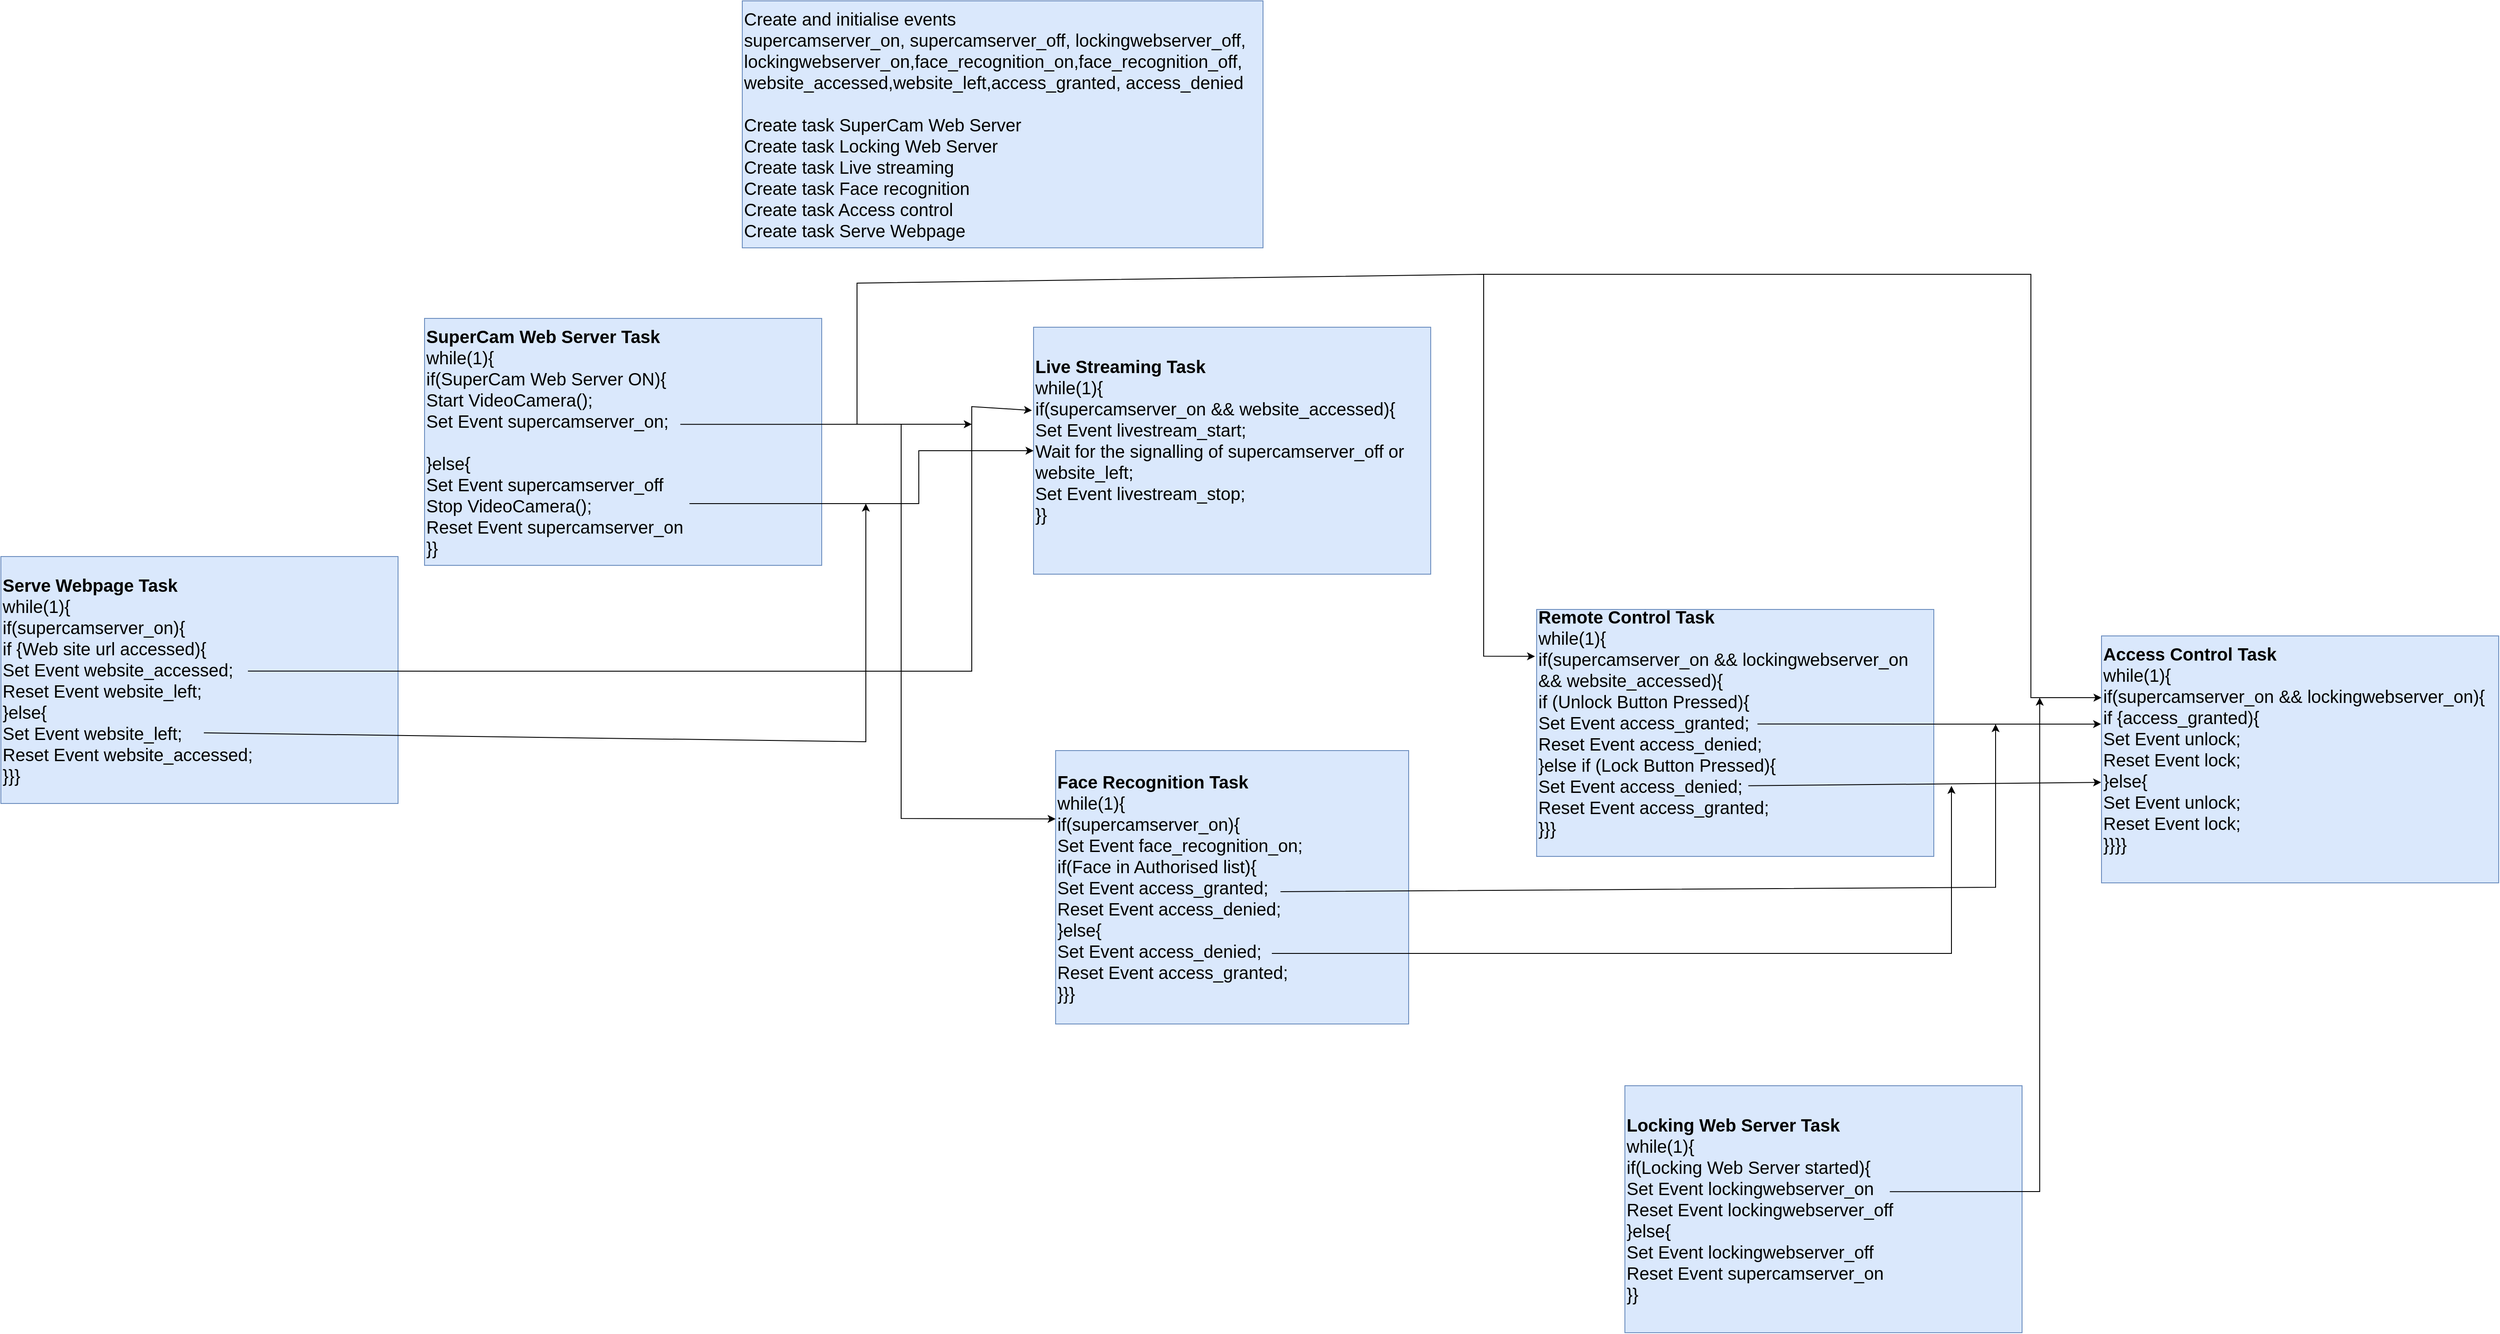 <mxfile version="24.3.1" type="device">
  <diagram name="Page-1" id="WGROJeagrMj4aEX8wjt0">
    <mxGraphModel dx="4490" dy="2008" grid="1" gridSize="10" guides="1" tooltips="1" connect="1" arrows="1" fold="1" page="1" pageScale="1" pageWidth="850" pageHeight="1100" math="0" shadow="0">
      <root>
        <mxCell id="0" />
        <mxCell id="1" parent="0" />
        <mxCell id="dvrzT7Kf8fO13AkYTZoA-1" value="&lt;div style=&quot;font-size: 20px;&quot;&gt;&lt;font style=&quot;font-size: 20px;&quot;&gt;Create and initialise events&lt;/font&gt;&lt;/div&gt;&lt;div style=&quot;font-size: 20px;&quot;&gt;&lt;font style=&quot;font-size: 20px;&quot;&gt;supercamserver_on, supercamserver_off, lockingwebserver_off,&lt;/font&gt;&lt;/div&gt;&lt;div style=&quot;font-size: 20px;&quot;&gt;&lt;font style=&quot;font-size: 20px;&quot;&gt;lockingwebserver_on,face_recognition_on,face_recognition_off,&lt;/font&gt;&lt;/div&gt;&lt;div style=&quot;font-size: 20px;&quot;&gt;&lt;font style=&quot;font-size: 20px;&quot;&gt;website_accessed,website_left,access_granted, access_denied&lt;/font&gt;&lt;/div&gt;&lt;div style=&quot;font-size: 20px;&quot;&gt;&lt;font style=&quot;font-size: 20px;&quot;&gt;&lt;br&gt;&lt;/font&gt;&lt;/div&gt;&lt;div style=&quot;font-size: 20px;&quot;&gt;&lt;font style=&quot;font-size: 20px;&quot;&gt;Create task SuperCam Web Server&lt;/font&gt;&lt;/div&gt;&lt;div style=&quot;font-size: 20px;&quot;&gt;&lt;font style=&quot;font-size: 20px;&quot;&gt;Create task Locking Web Server&lt;/font&gt;&lt;/div&gt;&lt;div style=&quot;font-size: 20px;&quot;&gt;&lt;font style=&quot;font-size: 20px;&quot;&gt;Create task Live streaming&lt;/font&gt;&lt;/div&gt;&lt;div style=&quot;font-size: 20px;&quot;&gt;&lt;font style=&quot;font-size: 20px;&quot;&gt;Create task Face recognition&lt;/font&gt;&lt;/div&gt;&lt;div style=&quot;font-size: 20px;&quot;&gt;&lt;font style=&quot;font-size: 20px;&quot;&gt;Create task Access control&lt;/font&gt;&lt;/div&gt;&lt;div style=&quot;font-size: 20px;&quot;&gt;&lt;font style=&quot;font-size: 20px;&quot;&gt;Create task Serve Webpage&lt;/font&gt;&lt;/div&gt;" style="rounded=0;whiteSpace=wrap;html=1;fillColor=#dae8fc;strokeColor=#6c8ebf;align=left;" vertex="1" parent="1">
          <mxGeometry x="140" y="10" width="590" height="280" as="geometry" />
        </mxCell>
        <mxCell id="dvrzT7Kf8fO13AkYTZoA-2" value="&lt;div style=&quot;font-size: 20px;&quot;&gt;&lt;div&gt;&lt;b&gt;SuperCam Web Server Task&lt;/b&gt;&lt;/div&gt;&lt;div&gt;while(1){&lt;/div&gt;&lt;div&gt;if(SuperCam Web Server ON){&lt;/div&gt;&lt;div&gt;Start VideoCamera();&lt;/div&gt;&lt;div&gt;Set Event supercamserver_on&lt;span style=&quot;background-color: initial;&quot;&gt;;&lt;/span&gt;&lt;/div&gt;&lt;div&gt;&lt;br&gt;&lt;/div&gt;&lt;div&gt;}else{&lt;/div&gt;&lt;div&gt;Set Event supercamserver_off&lt;/div&gt;&lt;div&gt;Stop VideoCamera();&lt;br&gt;&lt;/div&gt;&lt;div&gt;Reset Event supercamserver_on&lt;/div&gt;&lt;div style=&quot;&quot;&gt;}}&lt;/div&gt;&lt;/div&gt;" style="rounded=0;whiteSpace=wrap;html=1;fillColor=#dae8fc;strokeColor=#6c8ebf;align=left;" vertex="1" parent="1">
          <mxGeometry x="-220" y="370" width="450" height="280" as="geometry" />
        </mxCell>
        <mxCell id="dvrzT7Kf8fO13AkYTZoA-4" value="&lt;div style=&quot;&quot;&gt;&lt;div style=&quot;&quot;&gt;&lt;span style=&quot;font-size: 20px;&quot;&gt;&lt;b&gt;Locking Web Server Task&lt;/b&gt;&lt;/span&gt;&lt;/div&gt;&lt;div style=&quot;&quot;&gt;&lt;span style=&quot;font-size: 20px;&quot;&gt;while(1){&lt;/span&gt;&lt;/div&gt;&lt;div style=&quot;&quot;&gt;&lt;span style=&quot;font-size: 20px;&quot;&gt;if(Locking Web Server started){&lt;/span&gt;&lt;/div&gt;&lt;div style=&quot;&quot;&gt;&lt;span style=&quot;font-size: 20px;&quot;&gt;Set Event lockingwebserver_on&lt;/span&gt;&lt;/div&gt;&lt;div style=&quot;&quot;&gt;&lt;span style=&quot;font-size: 20px;&quot;&gt;Reset Event lockingwebserver_off&lt;/span&gt;&lt;/div&gt;&lt;div style=&quot;&quot;&gt;&lt;span style=&quot;font-size: 20px;&quot;&gt;}else{&lt;/span&gt;&lt;/div&gt;&lt;div style=&quot;&quot;&gt;&lt;span style=&quot;font-size: 20px;&quot;&gt;Set Event lockingwebserver_off&lt;/span&gt;&lt;/div&gt;&lt;div style=&quot;&quot;&gt;&lt;span style=&quot;font-size: 20px;&quot;&gt;Reset Event supercamserver_on&lt;/span&gt;&lt;/div&gt;&lt;div style=&quot;&quot;&gt;&lt;span style=&quot;font-size: 20px;&quot;&gt;}}&lt;/span&gt;&lt;/div&gt;&lt;/div&gt;" style="rounded=0;whiteSpace=wrap;html=1;fillColor=#dae8fc;strokeColor=#6c8ebf;align=left;" vertex="1" parent="1">
          <mxGeometry x="1140" y="1240" width="450" height="280" as="geometry" />
        </mxCell>
        <mxCell id="dvrzT7Kf8fO13AkYTZoA-5" value="&lt;div style=&quot;font-size: 20px;&quot;&gt;&lt;div&gt;&lt;b&gt;Remote Control Task&lt;/b&gt;&lt;/div&gt;&lt;div&gt;while(1){&lt;/div&gt;&lt;div&gt;if(supercamserver_on &amp;amp;&amp;amp; lockingwebserver_on &amp;amp;&amp;amp; website_accessed){&lt;/div&gt;&lt;div&gt;if (Unlock Button Pressed){&lt;/div&gt;&lt;div&gt;Set Event access_granted;&lt;/div&gt;&lt;div&gt;Reset Event access_denied;&lt;/div&gt;&lt;div&gt;}else if (Lock Button Pressed){&lt;/div&gt;&lt;div&gt;Set Event access_denied;&lt;/div&gt;&lt;div&gt;Reset Event access_granted;&lt;/div&gt;&lt;div&gt;}}}&lt;/div&gt;&lt;div&gt;&lt;br&gt;&lt;/div&gt;&lt;/div&gt;" style="rounded=0;whiteSpace=wrap;html=1;fillColor=#dae8fc;strokeColor=#6c8ebf;align=left;" vertex="1" parent="1">
          <mxGeometry x="1040" y="700" width="450" height="280" as="geometry" />
        </mxCell>
        <mxCell id="dvrzT7Kf8fO13AkYTZoA-6" value="&lt;div style=&quot;&quot;&gt;&lt;div style=&quot;&quot;&gt;&lt;span style=&quot;font-size: 20px;&quot;&gt;&lt;b&gt;Access Control Task&lt;/b&gt;&lt;/span&gt;&lt;/div&gt;&lt;div style=&quot;&quot;&gt;&lt;span style=&quot;font-size: 20px;&quot;&gt;while(1){&lt;/span&gt;&lt;/div&gt;&lt;div style=&quot;&quot;&gt;&lt;span style=&quot;font-size: 20px;&quot;&gt;if(supercamserver_on &amp;amp;&amp;amp; lockingwebserver_on){&lt;/span&gt;&lt;/div&gt;&lt;div style=&quot;&quot;&gt;&lt;span style=&quot;font-size: 20px;&quot;&gt;if {access_granted){&lt;/span&gt;&lt;/div&gt;&lt;div style=&quot;&quot;&gt;&lt;span style=&quot;font-size: 20px;&quot;&gt;Set Event unlock;&lt;/span&gt;&lt;/div&gt;&lt;div style=&quot;&quot;&gt;&lt;span style=&quot;font-size: 20px;&quot;&gt;Reset Event lock;&lt;/span&gt;&lt;/div&gt;&lt;div style=&quot;&quot;&gt;&lt;span style=&quot;font-size: 20px;&quot;&gt;}else{&lt;/span&gt;&lt;/div&gt;&lt;div style=&quot;&quot;&gt;&lt;span style=&quot;font-size: 20px;&quot;&gt;Set Event unlock;&lt;/span&gt;&lt;/div&gt;&lt;div style=&quot;&quot;&gt;&lt;span style=&quot;font-size: 20px;&quot;&gt;Reset Event lock;&lt;/span&gt;&lt;/div&gt;&lt;div style=&quot;&quot;&gt;&lt;span style=&quot;font-size: 20px;&quot;&gt;}}}}&lt;/span&gt;&lt;/div&gt;&lt;div style=&quot;font-size: 20px;&quot;&gt;&lt;br&gt;&lt;/div&gt;&lt;/div&gt;" style="rounded=0;whiteSpace=wrap;html=1;fillColor=#dae8fc;strokeColor=#6c8ebf;align=left;" vertex="1" parent="1">
          <mxGeometry x="1680" y="730" width="450" height="280" as="geometry" />
        </mxCell>
        <mxCell id="dvrzT7Kf8fO13AkYTZoA-7" value="&lt;div style=&quot;font-size: 20px;&quot;&gt;&lt;div&gt;&lt;b&gt;Serve Webpage Task&lt;/b&gt;&lt;/div&gt;&lt;div&gt;while(1){&lt;/div&gt;&lt;div&gt;if(supercamserver_on){&lt;/div&gt;&lt;div&gt;if {Web site url accessed){&lt;/div&gt;&lt;div&gt;Set Event website_accessed;&lt;/div&gt;&lt;div&gt;Reset Event website_left;&lt;/div&gt;&lt;div&gt;}else{&lt;/div&gt;&lt;div&gt;Set Event website_left;&lt;/div&gt;&lt;div&gt;Reset Event website_accessed;&lt;/div&gt;&lt;div&gt;}}}&lt;/div&gt;&lt;/div&gt;" style="rounded=0;whiteSpace=wrap;html=1;fillColor=#dae8fc;strokeColor=#6c8ebf;align=left;" vertex="1" parent="1">
          <mxGeometry x="-700" y="640" width="450" height="280" as="geometry" />
        </mxCell>
        <mxCell id="dvrzT7Kf8fO13AkYTZoA-8" value="&lt;div style=&quot;&quot;&gt;&lt;div style=&quot;&quot;&gt;&lt;div style=&quot;&quot;&gt;&lt;span style=&quot;font-size: 20px;&quot;&gt;&lt;b&gt;Live Streaming Task&lt;/b&gt;&lt;/span&gt;&lt;/div&gt;&lt;div style=&quot;&quot;&gt;&lt;span style=&quot;font-size: 20px;&quot;&gt;while(1){&lt;/span&gt;&lt;/div&gt;&lt;div style=&quot;&quot;&gt;&lt;span style=&quot;font-size: 20px;&quot;&gt;if(supercamserver_on &amp;amp;&amp;amp; website_accessed){&lt;/span&gt;&lt;/div&gt;&lt;div style=&quot;&quot;&gt;&lt;span style=&quot;font-size: 20px;&quot;&gt;Set Event livestream_start;&lt;/span&gt;&lt;/div&gt;&lt;div style=&quot;&quot;&gt;&lt;span style=&quot;font-size: 20px;&quot;&gt;Wait for the signalling of supercamserver_off or website_left;&lt;/span&gt;&lt;/div&gt;&lt;div style=&quot;&quot;&gt;&lt;span style=&quot;font-size: 20px;&quot;&gt;Set Event livestream_stop;&lt;/span&gt;&lt;/div&gt;&lt;div style=&quot;&quot;&gt;&lt;span style=&quot;font-size: 20px;&quot;&gt;}}&lt;/span&gt;&lt;/div&gt;&lt;/div&gt;&lt;div style=&quot;font-size: 20px;&quot;&gt;&lt;br&gt;&lt;/div&gt;&lt;/div&gt;" style="rounded=0;whiteSpace=wrap;html=1;fillColor=#dae8fc;strokeColor=#6c8ebf;align=left;" vertex="1" parent="1">
          <mxGeometry x="470" y="380" width="450" height="280" as="geometry" />
        </mxCell>
        <mxCell id="dvrzT7Kf8fO13AkYTZoA-9" value="&lt;div style=&quot;&quot;&gt;&lt;div style=&quot;font-size: 20px;&quot;&gt;&lt;div style=&quot;&quot;&gt;&lt;div&gt;&lt;b&gt;Face Recognition Task&lt;/b&gt;&lt;/div&gt;&lt;div&gt;while(1){&lt;/div&gt;&lt;div&gt;if(supercamserver_on){&lt;/div&gt;&lt;div&gt;Set Event face_recognition_on;&lt;/div&gt;&lt;div&gt;if(Face in Authorised list){&lt;/div&gt;&lt;div&gt;Set Event access_granted;&lt;/div&gt;&lt;div&gt;Reset Event access_denied;&lt;/div&gt;&lt;div&gt;}else{&lt;/div&gt;&lt;div&gt;Set Event access_denied;&lt;/div&gt;&lt;div&gt;Reset Event access_granted;&lt;/div&gt;&lt;div&gt;}}}&lt;/div&gt;&lt;/div&gt;&lt;/div&gt;&lt;/div&gt;" style="rounded=0;whiteSpace=wrap;html=1;fillColor=#dae8fc;strokeColor=#6c8ebf;align=left;" vertex="1" parent="1">
          <mxGeometry x="495" y="860" width="400" height="310" as="geometry" />
        </mxCell>
        <mxCell id="dvrzT7Kf8fO13AkYTZoA-11" value="" style="endArrow=classic;html=1;rounded=0;exitX=0.644;exitY=0.429;exitDx=0;exitDy=0;exitPerimeter=0;" edge="1" parent="1" source="dvrzT7Kf8fO13AkYTZoA-2">
          <mxGeometry width="50" height="50" relative="1" as="geometry">
            <mxPoint x="180" y="740" as="sourcePoint" />
            <mxPoint x="400" y="490" as="targetPoint" />
          </mxGeometry>
        </mxCell>
        <mxCell id="dvrzT7Kf8fO13AkYTZoA-12" value="" style="endArrow=classic;html=1;rounded=0;exitX=0.622;exitY=0.464;exitDx=0;exitDy=0;exitPerimeter=0;entryX=-0.004;entryY=0.337;entryDx=0;entryDy=0;entryPerimeter=0;" edge="1" parent="1" source="dvrzT7Kf8fO13AkYTZoA-7" target="dvrzT7Kf8fO13AkYTZoA-8">
          <mxGeometry width="50" height="50" relative="1" as="geometry">
            <mxPoint x="-110" y="940" as="sourcePoint" />
            <mxPoint x="430" y="810" as="targetPoint" />
            <Array as="points">
              <mxPoint x="400" y="770" />
              <mxPoint x="400" y="470" />
            </Array>
          </mxGeometry>
        </mxCell>
        <mxCell id="dvrzT7Kf8fO13AkYTZoA-13" value="" style="endArrow=classic;html=1;rounded=0;entryX=0;entryY=0.5;entryDx=0;entryDy=0;exitX=0.667;exitY=0.75;exitDx=0;exitDy=0;exitPerimeter=0;" edge="1" parent="1" source="dvrzT7Kf8fO13AkYTZoA-2" target="dvrzT7Kf8fO13AkYTZoA-8">
          <mxGeometry width="50" height="50" relative="1" as="geometry">
            <mxPoint x="250" y="700" as="sourcePoint" />
            <mxPoint x="300" y="650" as="targetPoint" />
            <Array as="points">
              <mxPoint x="340" y="580" />
              <mxPoint x="340" y="520" />
            </Array>
          </mxGeometry>
        </mxCell>
        <mxCell id="dvrzT7Kf8fO13AkYTZoA-14" value="" style="endArrow=classic;html=1;rounded=0;exitX=0.511;exitY=0.714;exitDx=0;exitDy=0;exitPerimeter=0;" edge="1" parent="1" source="dvrzT7Kf8fO13AkYTZoA-7">
          <mxGeometry width="50" height="50" relative="1" as="geometry">
            <mxPoint x="50" y="910" as="sourcePoint" />
            <mxPoint x="280" y="580" as="targetPoint" />
            <Array as="points">
              <mxPoint x="280" y="850" />
            </Array>
          </mxGeometry>
        </mxCell>
        <mxCell id="dvrzT7Kf8fO13AkYTZoA-15" value="" style="endArrow=classic;html=1;rounded=0;entryX=0;entryY=0.25;entryDx=0;entryDy=0;" edge="1" parent="1" target="dvrzT7Kf8fO13AkYTZoA-9">
          <mxGeometry width="50" height="50" relative="1" as="geometry">
            <mxPoint x="320" y="490" as="sourcePoint" />
            <mxPoint x="390" y="790" as="targetPoint" />
            <Array as="points">
              <mxPoint x="320" y="937" />
            </Array>
          </mxGeometry>
        </mxCell>
        <mxCell id="dvrzT7Kf8fO13AkYTZoA-16" value="" style="endArrow=classic;html=1;rounded=0;entryX=-0.004;entryY=0.19;entryDx=0;entryDy=0;entryPerimeter=0;" edge="1" parent="1" target="dvrzT7Kf8fO13AkYTZoA-5">
          <mxGeometry width="50" height="50" relative="1" as="geometry">
            <mxPoint x="270" y="490" as="sourcePoint" />
            <mxPoint x="980" y="760" as="targetPoint" />
            <Array as="points">
              <mxPoint x="270" y="330" />
              <mxPoint x="980" y="320" />
              <mxPoint x="980" y="753" />
            </Array>
          </mxGeometry>
        </mxCell>
        <mxCell id="dvrzT7Kf8fO13AkYTZoA-17" value="" style="endArrow=classic;html=1;rounded=0;entryX=0;entryY=0.25;entryDx=0;entryDy=0;" edge="1" parent="1" target="dvrzT7Kf8fO13AkYTZoA-6">
          <mxGeometry width="50" height="50" relative="1" as="geometry">
            <mxPoint x="980" y="320" as="sourcePoint" />
            <mxPoint x="1300" y="660" as="targetPoint" />
            <Array as="points">
              <mxPoint x="1600" y="320" />
              <mxPoint x="1600" y="800" />
            </Array>
          </mxGeometry>
        </mxCell>
        <mxCell id="dvrzT7Kf8fO13AkYTZoA-18" value="" style="endArrow=classic;html=1;rounded=0;exitX=0.667;exitY=0.429;exitDx=0;exitDy=0;exitPerimeter=0;" edge="1" parent="1" source="dvrzT7Kf8fO13AkYTZoA-4">
          <mxGeometry width="50" height="50" relative="1" as="geometry">
            <mxPoint x="1610" y="1340" as="sourcePoint" />
            <mxPoint x="1610" y="800" as="targetPoint" />
            <Array as="points">
              <mxPoint x="1610" y="1360" />
            </Array>
          </mxGeometry>
        </mxCell>
        <mxCell id="dvrzT7Kf8fO13AkYTZoA-19" value="" style="endArrow=classic;html=1;rounded=0;entryX=-0.001;entryY=0.593;entryDx=0;entryDy=0;entryPerimeter=0;exitX=0.533;exitY=0.714;exitDx=0;exitDy=0;exitPerimeter=0;" edge="1" parent="1" source="dvrzT7Kf8fO13AkYTZoA-5" target="dvrzT7Kf8fO13AkYTZoA-6">
          <mxGeometry width="50" height="50" relative="1" as="geometry">
            <mxPoint x="1350" y="1050" as="sourcePoint" />
            <mxPoint x="1410" y="870" as="targetPoint" />
          </mxGeometry>
        </mxCell>
        <mxCell id="dvrzT7Kf8fO13AkYTZoA-20" value="" style="endArrow=classic;html=1;rounded=0;entryX=-0.001;entryY=0.357;entryDx=0;entryDy=0;entryPerimeter=0;exitX=0.556;exitY=0.464;exitDx=0;exitDy=0;exitPerimeter=0;" edge="1" parent="1" source="dvrzT7Kf8fO13AkYTZoA-5" target="dvrzT7Kf8fO13AkYTZoA-6">
          <mxGeometry width="50" height="50" relative="1" as="geometry">
            <mxPoint x="1320" y="1020" as="sourcePoint" />
            <mxPoint x="1370" y="970" as="targetPoint" />
          </mxGeometry>
        </mxCell>
        <mxCell id="dvrzT7Kf8fO13AkYTZoA-21" value="" style="endArrow=classic;html=1;rounded=0;exitX=0.637;exitY=0.516;exitDx=0;exitDy=0;exitPerimeter=0;" edge="1" parent="1" source="dvrzT7Kf8fO13AkYTZoA-9">
          <mxGeometry width="50" height="50" relative="1" as="geometry">
            <mxPoint x="1170" y="1000" as="sourcePoint" />
            <mxPoint x="1560" y="830" as="targetPoint" />
            <Array as="points">
              <mxPoint x="1560" y="1015" />
            </Array>
          </mxGeometry>
        </mxCell>
        <mxCell id="dvrzT7Kf8fO13AkYTZoA-22" value="" style="endArrow=classic;html=1;rounded=0;exitX=0.637;exitY=0.516;exitDx=0;exitDy=0;exitPerimeter=0;" edge="1" parent="1">
          <mxGeometry width="50" height="50" relative="1" as="geometry">
            <mxPoint x="740" y="1090" as="sourcePoint" />
            <mxPoint x="1510" y="900" as="targetPoint" />
            <Array as="points">
              <mxPoint x="1510" y="1090" />
            </Array>
          </mxGeometry>
        </mxCell>
      </root>
    </mxGraphModel>
  </diagram>
</mxfile>
